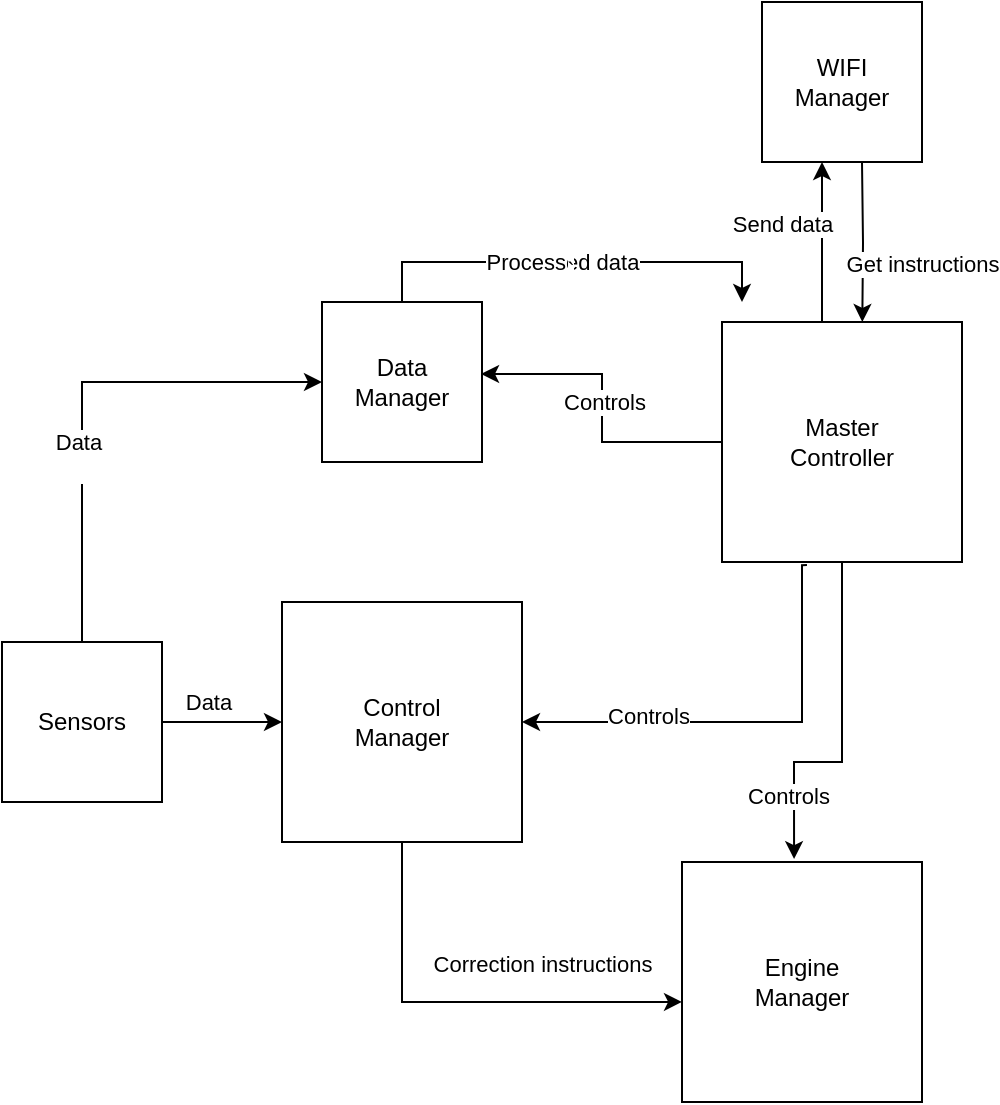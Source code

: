 <mxfile version="24.7.6">
  <diagram name="Page-1" id="1ZCH-90XeY1f-6l5d64w">
    <mxGraphModel dx="1194" dy="654" grid="1" gridSize="10" guides="1" tooltips="1" connect="1" arrows="1" fold="1" page="1" pageScale="1" pageWidth="850" pageHeight="1100" math="0" shadow="0">
      <root>
        <mxCell id="0" />
        <mxCell id="1" parent="0" />
        <mxCell id="SCl_2yA6YjaPcPXo50z0-15" style="edgeStyle=orthogonalEdgeStyle;rounded=0;orthogonalLoop=1;jettySize=auto;html=1;exitX=0.354;exitY=1.013;exitDx=0;exitDy=0;entryX=1;entryY=0.5;entryDx=0;entryDy=0;exitPerimeter=0;" edge="1" parent="1" source="SCl_2yA6YjaPcPXo50z0-1" target="SCl_2yA6YjaPcPXo50z0-9">
          <mxGeometry relative="1" as="geometry">
            <Array as="points">
              <mxPoint x="540" y="342" />
              <mxPoint x="540" y="420" />
            </Array>
          </mxGeometry>
        </mxCell>
        <mxCell id="SCl_2yA6YjaPcPXo50z0-17" style="edgeStyle=orthogonalEdgeStyle;rounded=0;orthogonalLoop=1;jettySize=auto;html=1;entryX=0.5;entryY=1;entryDx=0;entryDy=0;" edge="1" parent="1">
          <mxGeometry relative="1" as="geometry">
            <mxPoint x="550" y="220" as="sourcePoint" />
            <mxPoint x="550" y="140" as="targetPoint" />
          </mxGeometry>
        </mxCell>
        <mxCell id="SCl_2yA6YjaPcPXo50z0-19" value="Send data" style="edgeLabel;html=1;align=center;verticalAlign=middle;resizable=0;points=[];" vertex="1" connectable="0" parent="SCl_2yA6YjaPcPXo50z0-17">
          <mxGeometry x="0.041" relative="1" as="geometry">
            <mxPoint x="-20" y="-8" as="offset" />
          </mxGeometry>
        </mxCell>
        <mxCell id="SCl_2yA6YjaPcPXo50z0-1" value="Master&lt;div&gt;Controller&lt;/div&gt;" style="rounded=0;whiteSpace=wrap;html=1;" vertex="1" parent="1">
          <mxGeometry x="500" y="220" width="120" height="120" as="geometry" />
        </mxCell>
        <mxCell id="SCl_2yA6YjaPcPXo50z0-3" value="Engine&lt;div&gt;Manager&lt;/div&gt;" style="whiteSpace=wrap;html=1;aspect=fixed;" vertex="1" parent="1">
          <mxGeometry x="480" y="490" width="120" height="120" as="geometry" />
        </mxCell>
        <mxCell id="SCl_2yA6YjaPcPXo50z0-12" style="edgeStyle=orthogonalEdgeStyle;rounded=0;orthogonalLoop=1;jettySize=auto;html=1;entryX=0;entryY=0.5;entryDx=0;entryDy=0;exitX=0.5;exitY=0;exitDx=0;exitDy=0;" edge="1" parent="1" source="SCl_2yA6YjaPcPXo50z0-4" target="SCl_2yA6YjaPcPXo50z0-5">
          <mxGeometry relative="1" as="geometry" />
        </mxCell>
        <mxCell id="SCl_2yA6YjaPcPXo50z0-40" value="Data&lt;div&gt;&lt;br&gt;&lt;/div&gt;" style="edgeLabel;html=1;align=center;verticalAlign=middle;resizable=0;points=[];" vertex="1" connectable="0" parent="SCl_2yA6YjaPcPXo50z0-12">
          <mxGeometry x="-0.255" y="2" relative="1" as="geometry">
            <mxPoint as="offset" />
          </mxGeometry>
        </mxCell>
        <mxCell id="SCl_2yA6YjaPcPXo50z0-13" style="edgeStyle=orthogonalEdgeStyle;rounded=0;orthogonalLoop=1;jettySize=auto;html=1;entryX=0;entryY=0.5;entryDx=0;entryDy=0;" edge="1" parent="1" source="SCl_2yA6YjaPcPXo50z0-4" target="SCl_2yA6YjaPcPXo50z0-9">
          <mxGeometry relative="1" as="geometry" />
        </mxCell>
        <mxCell id="SCl_2yA6YjaPcPXo50z0-26" value="Data" style="edgeLabel;html=1;align=center;verticalAlign=middle;resizable=0;points=[];" vertex="1" connectable="0" parent="SCl_2yA6YjaPcPXo50z0-13">
          <mxGeometry x="-0.234" relative="1" as="geometry">
            <mxPoint y="-10" as="offset" />
          </mxGeometry>
        </mxCell>
        <mxCell id="SCl_2yA6YjaPcPXo50z0-4" value="Sensors" style="rounded=0;whiteSpace=wrap;html=1;" vertex="1" parent="1">
          <mxGeometry x="140" y="380" width="80" height="80" as="geometry" />
        </mxCell>
        <mxCell id="SCl_2yA6YjaPcPXo50z0-35" style="edgeStyle=orthogonalEdgeStyle;rounded=0;orthogonalLoop=1;jettySize=auto;html=1;" edge="1" parent="1" source="SCl_2yA6YjaPcPXo50z0-5">
          <mxGeometry relative="1" as="geometry">
            <mxPoint x="510" y="210" as="targetPoint" />
            <Array as="points">
              <mxPoint x="340" y="190" />
              <mxPoint x="510" y="190" />
            </Array>
          </mxGeometry>
        </mxCell>
        <mxCell id="SCl_2yA6YjaPcPXo50z0-36" value="Processed data" style="edgeLabel;html=1;align=center;verticalAlign=middle;resizable=0;points=[];" vertex="1" connectable="0" parent="SCl_2yA6YjaPcPXo50z0-35">
          <mxGeometry x="-0.229" y="2" relative="1" as="geometry">
            <mxPoint x="19" y="2" as="offset" />
          </mxGeometry>
        </mxCell>
        <mxCell id="SCl_2yA6YjaPcPXo50z0-38" value="`" style="edgeLabel;html=1;align=center;verticalAlign=middle;resizable=0;points=[];" vertex="1" connectable="0" parent="SCl_2yA6YjaPcPXo50z0-35">
          <mxGeometry x="-0.014" y="-3" relative="1" as="geometry">
            <mxPoint y="1" as="offset" />
          </mxGeometry>
        </mxCell>
        <mxCell id="SCl_2yA6YjaPcPXo50z0-5" value="Data&lt;div&gt;Manager&lt;/div&gt;" style="whiteSpace=wrap;html=1;aspect=fixed;" vertex="1" parent="1">
          <mxGeometry x="300" y="210" width="80" height="80" as="geometry" />
        </mxCell>
        <mxCell id="SCl_2yA6YjaPcPXo50z0-8" value="WIFI&lt;div&gt;Manager&lt;/div&gt;" style="whiteSpace=wrap;html=1;aspect=fixed;" vertex="1" parent="1">
          <mxGeometry x="520" y="60" width="80" height="80" as="geometry" />
        </mxCell>
        <mxCell id="SCl_2yA6YjaPcPXo50z0-9" value="Control&lt;div&gt;Manager&lt;/div&gt;" style="whiteSpace=wrap;html=1;aspect=fixed;" vertex="1" parent="1">
          <mxGeometry x="280" y="360" width="120" height="120" as="geometry" />
        </mxCell>
        <mxCell id="SCl_2yA6YjaPcPXo50z0-14" style="edgeStyle=orthogonalEdgeStyle;rounded=0;orthogonalLoop=1;jettySize=auto;html=1;exitX=0.5;exitY=1;exitDx=0;exitDy=0;entryX=0;entryY=0.583;entryDx=0;entryDy=0;entryPerimeter=0;" edge="1" parent="1" source="SCl_2yA6YjaPcPXo50z0-9" target="SCl_2yA6YjaPcPXo50z0-3">
          <mxGeometry relative="1" as="geometry" />
        </mxCell>
        <mxCell id="SCl_2yA6YjaPcPXo50z0-27" value="Correction instructions" style="edgeLabel;html=1;align=center;verticalAlign=middle;resizable=0;points=[];" vertex="1" connectable="0" parent="SCl_2yA6YjaPcPXo50z0-14">
          <mxGeometry x="-0.541" y="1" relative="1" as="geometry">
            <mxPoint x="69" y="10" as="offset" />
          </mxGeometry>
        </mxCell>
        <mxCell id="SCl_2yA6YjaPcPXo50z0-18" style="edgeStyle=orthogonalEdgeStyle;rounded=0;orthogonalLoop=1;jettySize=auto;html=1;exitX=0.75;exitY=1;exitDx=0;exitDy=0;entryX=0.668;entryY=0;entryDx=0;entryDy=0;entryPerimeter=0;" edge="1" parent="1">
          <mxGeometry relative="1" as="geometry">
            <mxPoint x="570" y="140" as="sourcePoint" />
            <mxPoint x="570.16" y="220" as="targetPoint" />
          </mxGeometry>
        </mxCell>
        <mxCell id="SCl_2yA6YjaPcPXo50z0-20" value="Get instructions" style="edgeLabel;html=1;align=center;verticalAlign=middle;resizable=0;points=[];" vertex="1" connectable="0" parent="SCl_2yA6YjaPcPXo50z0-18">
          <mxGeometry x="0.278" y="2" relative="1" as="geometry">
            <mxPoint x="27" y="-1" as="offset" />
          </mxGeometry>
        </mxCell>
        <mxCell id="SCl_2yA6YjaPcPXo50z0-30" style="edgeStyle=orthogonalEdgeStyle;rounded=0;orthogonalLoop=1;jettySize=auto;html=1;entryX=0.467;entryY=-0.012;entryDx=0;entryDy=0;entryPerimeter=0;" edge="1" parent="1" source="SCl_2yA6YjaPcPXo50z0-1" target="SCl_2yA6YjaPcPXo50z0-3">
          <mxGeometry relative="1" as="geometry">
            <Array as="points">
              <mxPoint x="560" y="440" />
              <mxPoint x="536" y="440" />
            </Array>
          </mxGeometry>
        </mxCell>
        <mxCell id="SCl_2yA6YjaPcPXo50z0-31" style="edgeStyle=orthogonalEdgeStyle;rounded=0;orthogonalLoop=1;jettySize=auto;html=1;exitX=0;exitY=0.5;exitDx=0;exitDy=0;entryX=0.994;entryY=0.45;entryDx=0;entryDy=0;entryPerimeter=0;" edge="1" parent="1" source="SCl_2yA6YjaPcPXo50z0-1" target="SCl_2yA6YjaPcPXo50z0-5">
          <mxGeometry relative="1" as="geometry" />
        </mxCell>
        <mxCell id="SCl_2yA6YjaPcPXo50z0-32" value="Controls" style="edgeLabel;html=1;align=center;verticalAlign=middle;resizable=0;points=[];" vertex="1" connectable="0" parent="SCl_2yA6YjaPcPXo50z0-31">
          <mxGeometry x="0.042" y="-1" relative="1" as="geometry">
            <mxPoint as="offset" />
          </mxGeometry>
        </mxCell>
        <mxCell id="SCl_2yA6YjaPcPXo50z0-33" value="Controls" style="edgeLabel;html=1;align=center;verticalAlign=middle;resizable=0;points=[];" vertex="1" connectable="0" parent="1">
          <mxGeometry x="380" y="310" as="geometry">
            <mxPoint x="83" y="107" as="offset" />
          </mxGeometry>
        </mxCell>
        <mxCell id="SCl_2yA6YjaPcPXo50z0-39" value="Controls" style="edgeLabel;html=1;align=center;verticalAlign=middle;resizable=0;points=[];" vertex="1" connectable="0" parent="1">
          <mxGeometry x="450" y="350" as="geometry">
            <mxPoint x="83" y="107" as="offset" />
          </mxGeometry>
        </mxCell>
      </root>
    </mxGraphModel>
  </diagram>
</mxfile>
